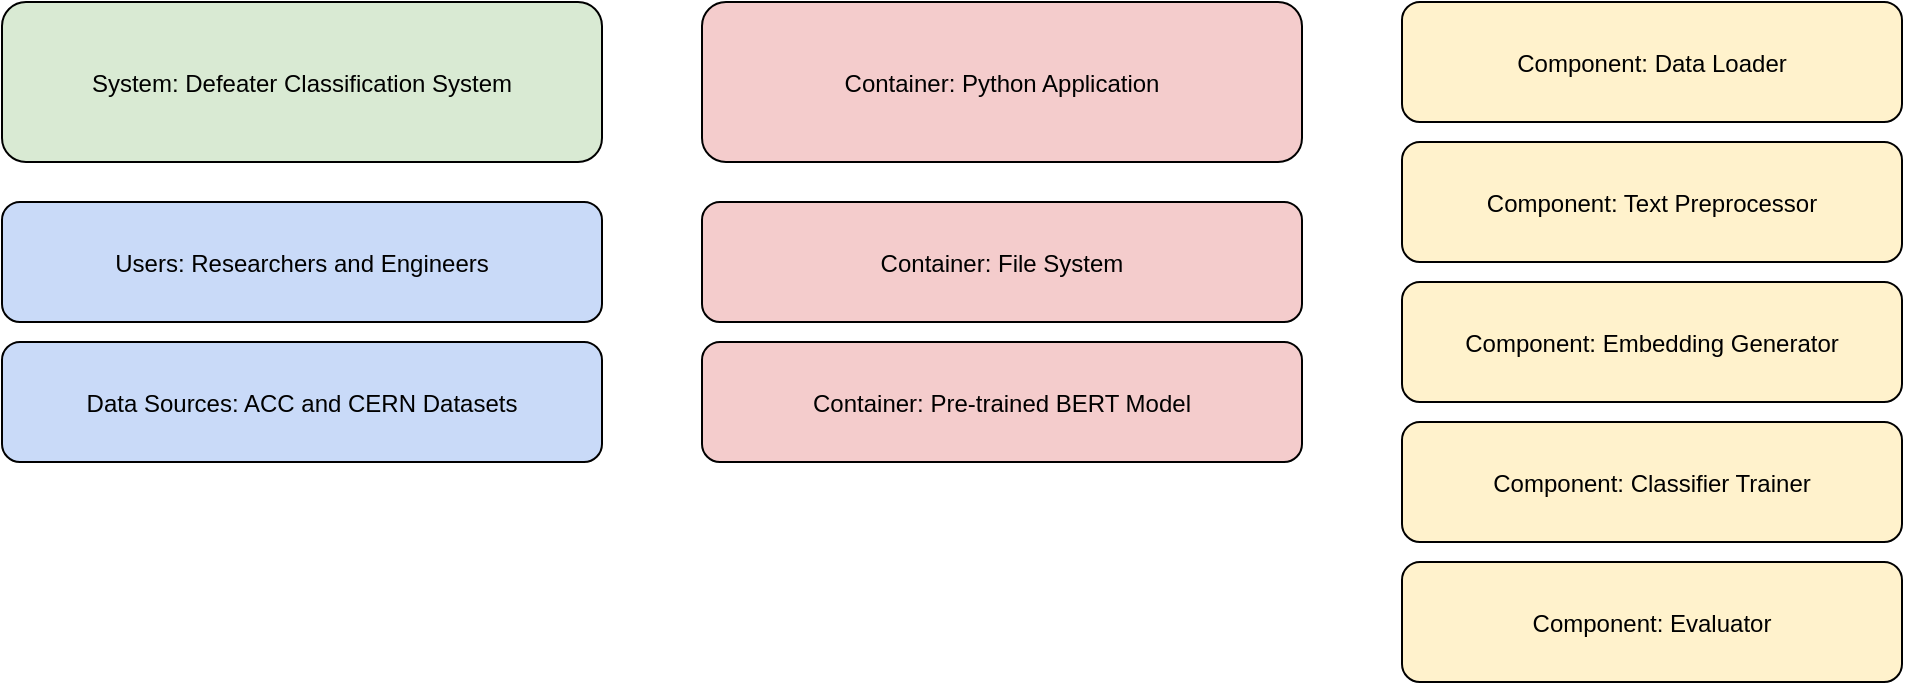 <mxfile version="24.6.3" type="github">
  <diagram id="C4_Architecture" name="C4 Architecture">
    <mxGraphModel dx="1170" dy="650" grid="1" gridSize="10" guides="1" tooltips="1" connect="1" arrows="1" fold="1" page="1" pageScale="1" pageWidth="827" pageHeight="1169" math="0" shadow="0">
      <root>
        <mxCell id="0" />
        <mxCell id="1" parent="0" />
        
        <!-- Context Level -->
        <mxCell id="context" value="System: Defeater Classification System" style="rounded=1;fillColor=#D9EAD3;" vertex="1" parent="1">
          <mxGeometry x="50" y="50" width="300" height="80" as="geometry" />
        </mxCell>
        
        <mxCell id="users" value="Users: Researchers and Engineers" style="rounded=1;fillColor=#C9DAF8;" vertex="1" parent="1">
          <mxGeometry x="50" y="150" width="300" height="60" as="geometry" />
        </mxCell>
        
        <mxCell id="datasets" value="Data Sources: ACC and CERN Datasets" style="rounded=1;fillColor=#C9DAF8;" vertex="1" parent="1">
          <mxGeometry x="50" y="220" width="300" height="60" as="geometry" />
        </mxCell>
        
        <!-- Containers Level -->
        <mxCell id="python_app" value="Container: Python Application" style="rounded=1;fillColor=#F4CCCC;" vertex="1" parent="1">
          <mxGeometry x="400" y="50" width="300" height="80" as="geometry" />
        </mxCell>
        
        <mxCell id="file_system" value="Container: File System" style="rounded=1;fillColor=#F4CCCC;" vertex="1" parent="1">
          <mxGeometry x="400" y="150" width="300" height="60" as="geometry" />
        </mxCell>
        
        <mxCell id="bert_model" value="Container: Pre-trained BERT Model" style="rounded=1;fillColor=#F4CCCC;" vertex="1" parent="1">
          <mxGeometry x="400" y="220" width="300" height="60" as="geometry" />
        </mxCell>
        
        <!-- Components Level -->
        <mxCell id="data_loader" value="Component: Data Loader" style="rounded=1;fillColor=#FFF2CC;" vertex="1" parent="1">
          <mxGeometry x="750" y="50" width="250" height="60" as="geometry" />
        </mxCell>
        
        <mxCell id="text_preprocessor" value="Component: Text Preprocessor" style="rounded=1;fillColor=#FFF2CC;" vertex="1" parent="1">
          <mxGeometry x="750" y="120" width="250" height="60" as="geometry" />
        </mxCell>
        
        <mxCell id="embedding_generator" value="Component: Embedding Generator" style="rounded=1;fillColor=#FFF2CC;" vertex="1" parent="1">
          <mxGeometry x="750" y="190" width="250" height="60" as="geometry" />
        </mxCell>
        
        <mxCell id="classifier_trainer" value="Component: Classifier Trainer" style="rounded=1;fillColor=#FFF2CC;" vertex="1" parent="1">
          <mxGeometry x="750" y="260" width="250" height="60" as="geometry" />
        </mxCell>
        
        <mxCell id="evaluator" value="Component: Evaluator" style="rounded=1;fillColor=#FFF2CC;" vertex="1" parent="1">
          <mxGeometry x="750" y="330" width="250" height="60" as="geometry" />
        </mxCell>
      </root>
    </mxGraphModel>
  </diagram>
</mxfile>
